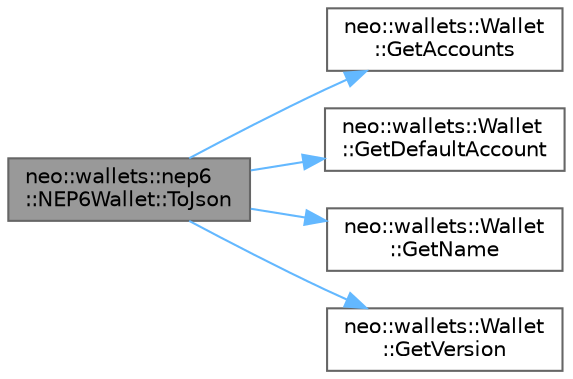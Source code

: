 digraph "neo::wallets::nep6::NEP6Wallet::ToJson"
{
 // LATEX_PDF_SIZE
  bgcolor="transparent";
  edge [fontname=Helvetica,fontsize=10,labelfontname=Helvetica,labelfontsize=10];
  node [fontname=Helvetica,fontsize=10,shape=box,height=0.2,width=0.4];
  rankdir="LR";
  Node1 [id="Node000001",label="neo::wallets::nep6\l::NEP6Wallet::ToJson",height=0.2,width=0.4,color="gray40", fillcolor="grey60", style="filled", fontcolor="black",tooltip="Serializes the NEP6Wallet to a JSON object."];
  Node1 -> Node2 [id="edge1_Node000001_Node000002",color="steelblue1",style="solid",tooltip=" "];
  Node2 [id="Node000002",label="neo::wallets::Wallet\l::GetAccounts",height=0.2,width=0.4,color="grey40", fillcolor="white", style="filled",URL="$classneo_1_1wallets_1_1_wallet.html#ad88ab06bc6becbfa50983de2dab7a27f",tooltip="Gets the accounts."];
  Node1 -> Node3 [id="edge2_Node000001_Node000003",color="steelblue1",style="solid",tooltip=" "];
  Node3 [id="Node000003",label="neo::wallets::Wallet\l::GetDefaultAccount",height=0.2,width=0.4,color="grey40", fillcolor="white", style="filled",URL="$classneo_1_1wallets_1_1_wallet.html#ab90bef4c617ba60e29cd477c7430e9c2",tooltip="Gets the default account."];
  Node1 -> Node4 [id="edge3_Node000001_Node000004",color="steelblue1",style="solid",tooltip=" "];
  Node4 [id="Node000004",label="neo::wallets::Wallet\l::GetName",height=0.2,width=0.4,color="grey40", fillcolor="white", style="filled",URL="$classneo_1_1wallets_1_1_wallet.html#aca8466405a8044e17fb58538fcb22185",tooltip="Gets the name."];
  Node1 -> Node5 [id="edge4_Node000001_Node000005",color="steelblue1",style="solid",tooltip=" "];
  Node5 [id="Node000005",label="neo::wallets::Wallet\l::GetVersion",height=0.2,width=0.4,color="grey40", fillcolor="white", style="filled",URL="$classneo_1_1wallets_1_1_wallet.html#ae51dfa12a9c5f9aa5a8c068faf92da82",tooltip="Gets the version."];
}
